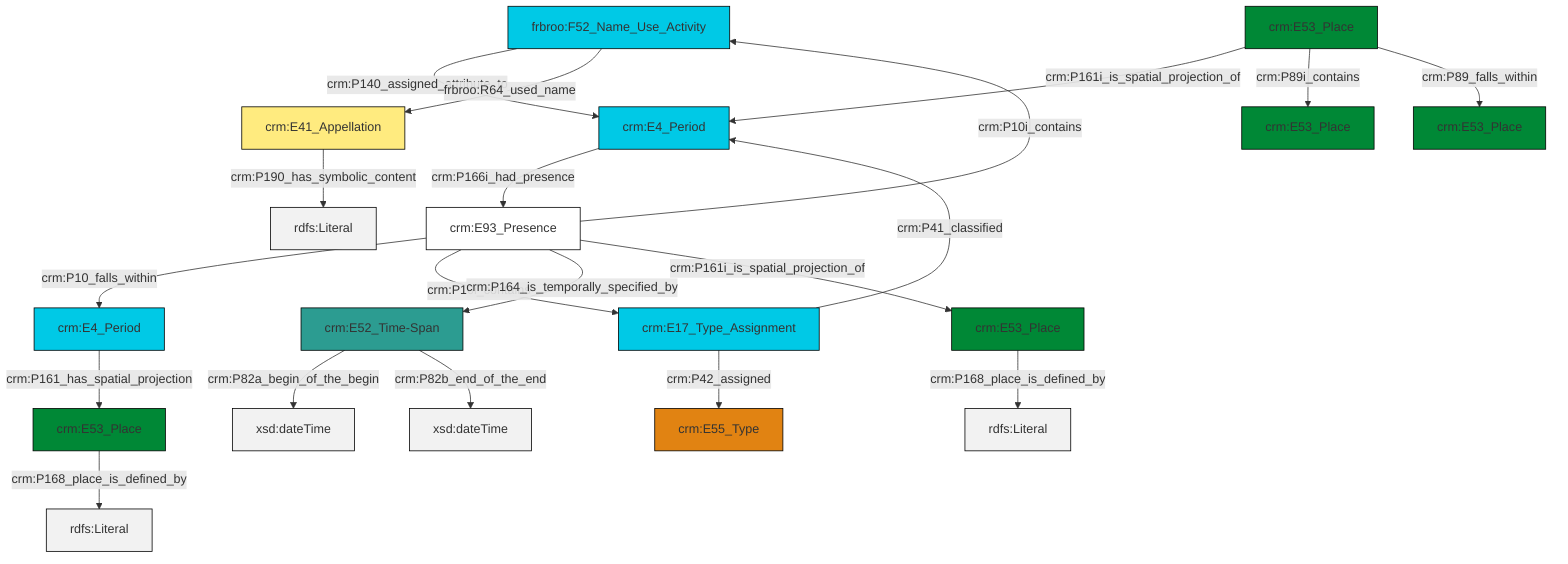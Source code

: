 graph TD
classDef Literal fill:#f2f2f2,stroke:#000000;
classDef CRM_Entity fill:#FFFFFF,stroke:#000000;
classDef Temporal_Entity fill:#00C9E6, stroke:#000000;
classDef Type fill:#E18312, stroke:#000000;
classDef Time-Span fill:#2C9C91, stroke:#000000;
classDef Appellation fill:#FFEB7F, stroke:#000000;
classDef Place fill:#008836, stroke:#000000;
classDef Persistent_Item fill:#B266B2, stroke:#000000;
classDef Conceptual_Object fill:#FFD700, stroke:#000000;
classDef Physical_Thing fill:#D2B48C, stroke:#000000;
classDef Actor fill:#f58aad, stroke:#000000;
classDef PC_Classes fill:#4ce600, stroke:#000000;
classDef Multi fill:#cccccc,stroke:#000000;

4["crm:E53_Place"]:::Place -->|crm:P161i_is_spatial_projection_of| 5["crm:E4_Period"]:::Temporal_Entity
2["frbroo:F52_Name_Use_Activity"]:::Temporal_Entity -->|crm:P140_assigned_attribute_to| 5["crm:E4_Period"]:::Temporal_Entity
2["frbroo:F52_Name_Use_Activity"]:::Temporal_Entity -->|frbroo:R64_used_name| 6["crm:E41_Appellation"]:::Appellation
11["crm:E4_Period"]:::Temporal_Entity -->|crm:P161_has_spatial_projection| 7["crm:E53_Place"]:::Place
4["crm:E53_Place"]:::Place -->|crm:P89i_contains| 12["crm:E53_Place"]:::Place
13["crm:E93_Presence"]:::CRM_Entity -->|crm:P10_falls_within| 11["crm:E4_Period"]:::Temporal_Entity
13["crm:E93_Presence"]:::CRM_Entity -->|crm:P10i_contains| 14["crm:E17_Type_Assignment"]:::Temporal_Entity
13["crm:E93_Presence"]:::CRM_Entity -->|crm:P164_is_temporally_specified_by| 0["crm:E52_Time-Span"]:::Time-Span
14["crm:E17_Type_Assignment"]:::Temporal_Entity -->|crm:P41_classified| 5["crm:E4_Period"]:::Temporal_Entity
0["crm:E52_Time-Span"]:::Time-Span -->|crm:P82a_begin_of_the_begin| 16[xsd:dateTime]:::Literal
7["crm:E53_Place"]:::Place -->|crm:P168_place_is_defined_by| 18[rdfs:Literal]:::Literal
9["crm:E53_Place"]:::Place -->|crm:P168_place_is_defined_by| 19[rdfs:Literal]:::Literal
13["crm:E93_Presence"]:::CRM_Entity -->|crm:P161i_is_spatial_projection_of| 9["crm:E53_Place"]:::Place
5["crm:E4_Period"]:::Temporal_Entity -->|crm:P166i_had_presence| 13["crm:E93_Presence"]:::CRM_Entity
4["crm:E53_Place"]:::Place -->|crm:P89_falls_within| 22["crm:E53_Place"]:::Place
14["crm:E17_Type_Assignment"]:::Temporal_Entity -->|crm:P42_assigned| 24["crm:E55_Type"]:::Type
13["crm:E93_Presence"]:::CRM_Entity -->|crm:P10i_contains| 2["frbroo:F52_Name_Use_Activity"]:::Temporal_Entity
0["crm:E52_Time-Span"]:::Time-Span -->|crm:P82b_end_of_the_end| 27[xsd:dateTime]:::Literal
6["crm:E41_Appellation"]:::Appellation -->|crm:P190_has_symbolic_content| 29[rdfs:Literal]:::Literal